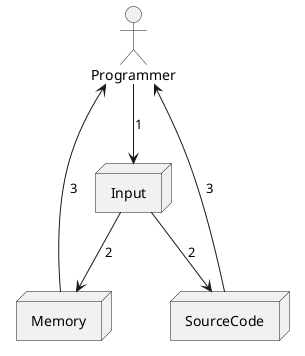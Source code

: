 @startuml memory

Actor Programmer as user

node Input as input
node Memory as memory
node SourceCode as coding

user --> input : 1
input --> coding : 2
input --> memory : 2
memory --> user : 3
coding --> user : 3

@enduml
